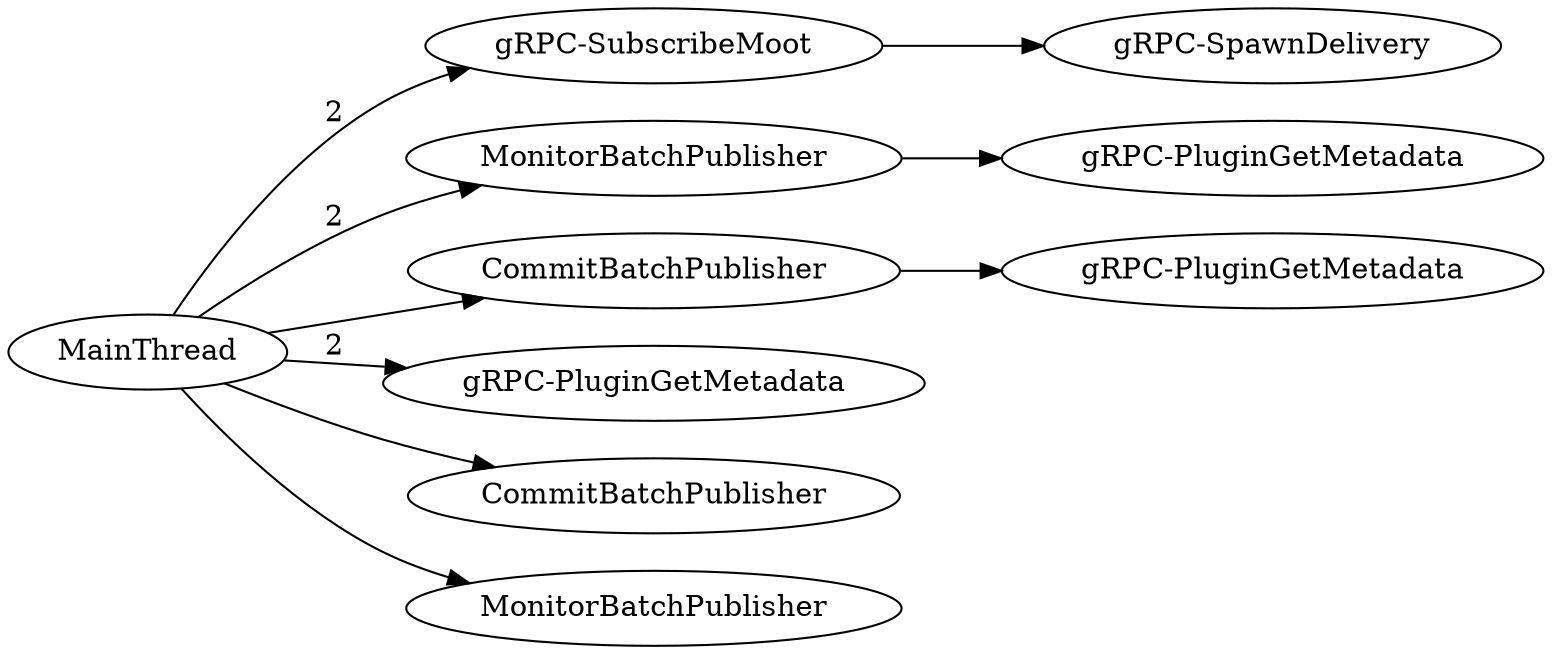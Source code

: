 digraph G {
rankdir=LR;
subgraph  {
subgraph  {
}

"Thread-gRPC-SubscribeMoot" -> "Thread-gRPC-SpawnDelivery";
}

subgraph  {
}

subgraph  {
subgraph  {
}

"Thread-MonitorBatchPublisher" -> "Thread-gRPC-PluginGetMetadata+";
}

subgraph  {
}

subgraph  {
}

subgraph  {
subgraph  {
}

"Thread-CommitBatchPublisher+" -> "Thread-gRPC-PluginGetMetadata+++";
}

MainThread -> "Thread-gRPC-SubscribeMoot"  [label=2];
MainThread -> "Thread-gRPC-PluginGetMetadata"  [label=2];
MainThread -> "Thread-MonitorBatchPublisher"  [label=2];
MainThread -> "Thread-CommitBatchPublisher";
MainThread -> "Thread-MonitorBatchPublisher++";
MainThread -> "Thread-CommitBatchPublisher+";
"Thread-CommitBatchPublisher+" [label=CommitBatchPublisher];
"Thread-gRPC-SubscribeMoot" [label="gRPC-SubscribeMoot"];
"Thread-gRPC-SpawnDelivery" [label="gRPC-SpawnDelivery"];
"Thread-gRPC-PluginGetMetadata+" [label="gRPC-PluginGetMetadata"];
"Thread-gRPC-PluginGetMetadata+++" [label="gRPC-PluginGetMetadata"];
"Thread-MonitorBatchPublisher++" [label=MonitorBatchPublisher];
"Thread-MonitorBatchPublisher" [label=MonitorBatchPublisher];
"Thread-gRPC-PluginGetMetadata" [label="gRPC-PluginGetMetadata"];
"Thread-CommitBatchPublisher" [label=CommitBatchPublisher];
}

